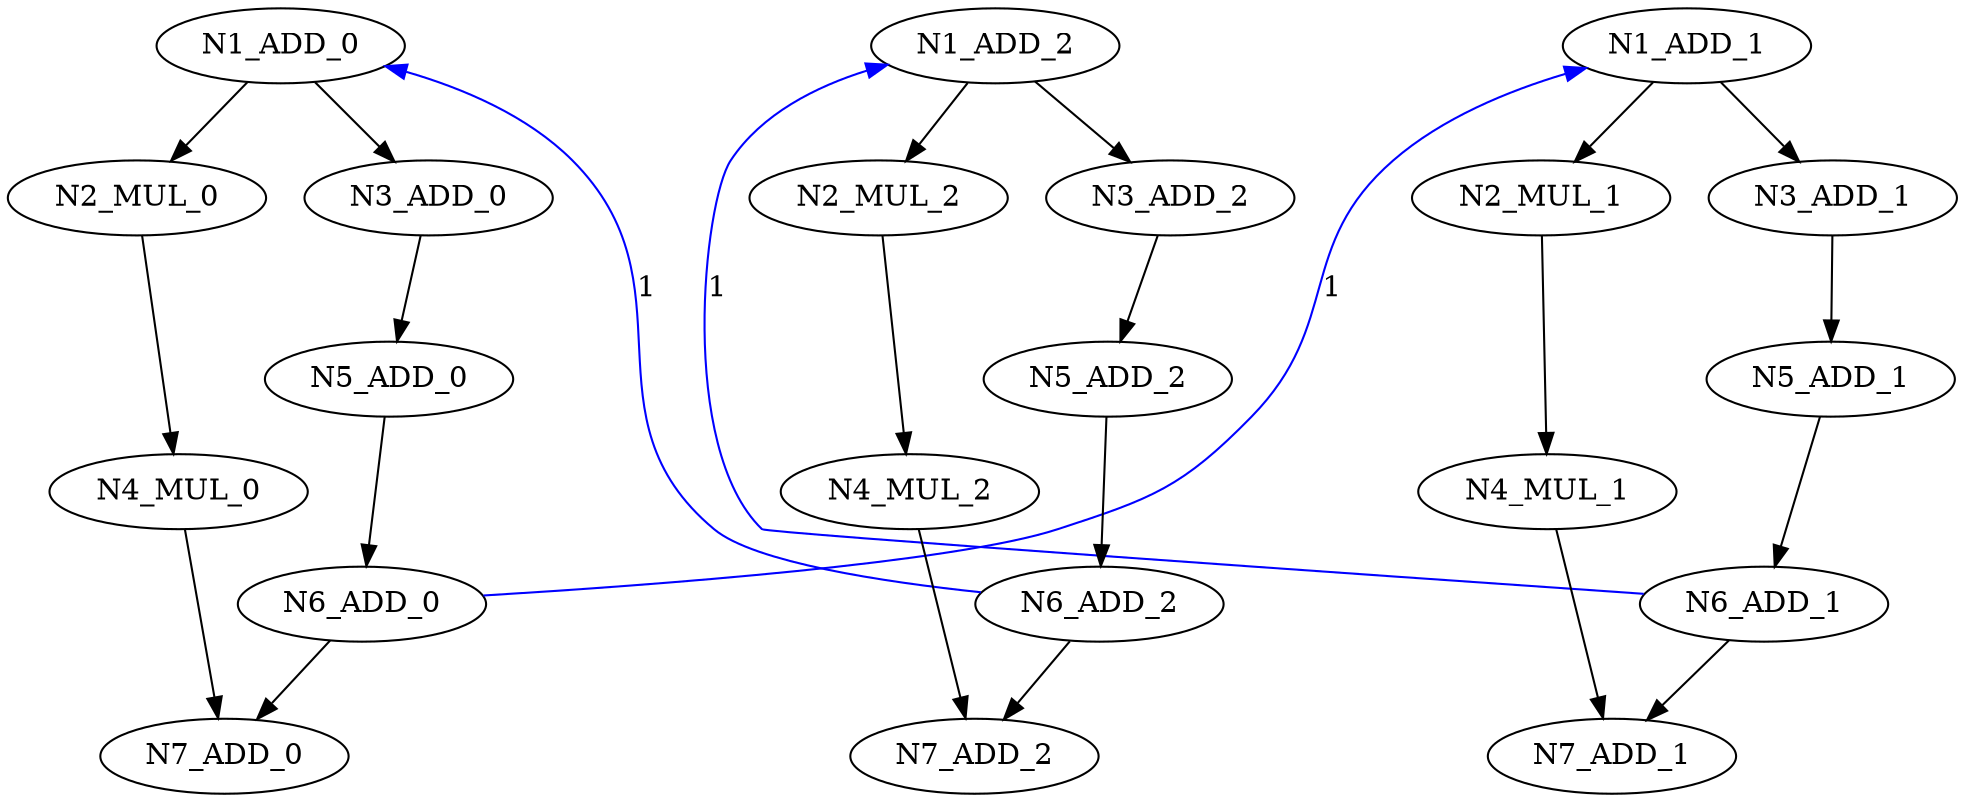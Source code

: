 digraph depgraph {
    N3_ADD_0 -> N5_ADD_0;
    N5_ADD_0 -> N6_ADD_0;
    N6_ADD_0 -> N7_ADD_0;
    N6_ADD_0 -> N1_ADD_1 [constraint=false, color=blue, label="1"];
    N1_ADD_0 -> N3_ADD_0;
    N1_ADD_0 -> N2_MUL_0;
    N2_MUL_0 -> N4_MUL_0;
    N4_MUL_0 -> N7_ADD_0;
    N3_ADD_1 -> N5_ADD_1;
    N5_ADD_1 -> N6_ADD_1;
    N6_ADD_1 -> N7_ADD_1;
    N6_ADD_1 -> N1_ADD_2 [constraint=false, color=blue, label="1"];
    N1_ADD_1 -> N3_ADD_1;
    N1_ADD_1 -> N2_MUL_1;
    N2_MUL_1 -> N4_MUL_1;
    N4_MUL_1 -> N7_ADD_1;
    N3_ADD_2 -> N5_ADD_2;
    N5_ADD_2 -> N6_ADD_2;
    N6_ADD_2 -> N7_ADD_2;
    N6_ADD_2 -> N1_ADD_0 [constraint=false, color=blue, label="1"];
    N1_ADD_2 -> N3_ADD_2;
    N1_ADD_2 -> N2_MUL_2;
    N2_MUL_2 -> N4_MUL_2;
    N4_MUL_2 -> N7_ADD_2;
}
